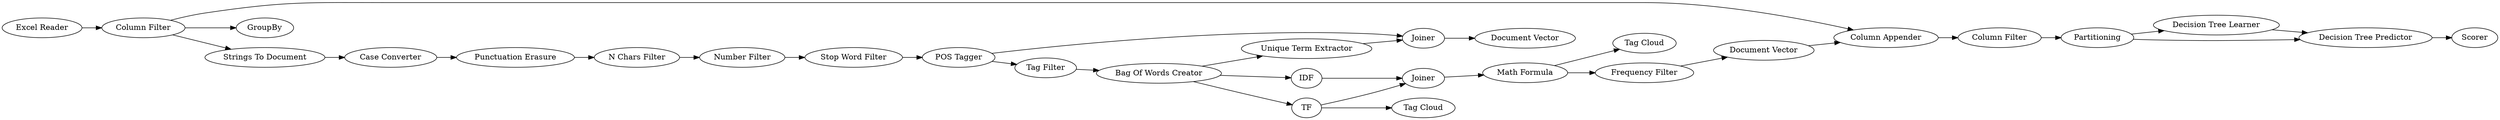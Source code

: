 digraph {
	"7576692045185493853_46" [label="POS Tagger"]
	"7576692045185493853_51" [label="Unique Term Extractor"]
	"7576692045185493853_52" [label=Joiner]
	"7576692045185493853_11" [label="Tag Filter"]
	"7576692045185493853_26" [label="Document Vector"]
	"7576692045185493853_49" [label="Tag Cloud"]
	"7576692045185493853_29" [label=Partitioning]
	"7576692045185493853_32" [label=Scorer]
	"7576692045185493853_3" [label="Case Converter"]
	"7576692045185493853_4" [label="Punctuation Erasure"]
	"7576692045185493853_23" [label=Joiner]
	"7576692045185493853_43" [label="Excel Reader"]
	"7576692045185493853_24" [label="Math Formula"]
	"7576692045185493853_12" [label="Bag Of Words Creator"]
	"7576692045185493853_6" [label="Number Filter"]
	"7576692045185493853_5" [label="N Chars Filter"]
	"7576692045185493853_14" [label="Tag Cloud"]
	"7576692045185493853_27" [label="Column Appender"]
	"7576692045185493853_53" [label="Document Vector"]
	"7576692045185493853_30" [label="Decision Tree Learner"]
	"7576692045185493853_31" [label="Decision Tree Predictor"]
	"7576692045185493853_45" [label=GroupBy]
	"7576692045185493853_2" [label="Strings To Document"]
	"7576692045185493853_22" [label=IDF]
	"7576692045185493853_44" [label="Column Filter"]
	"7576692045185493853_50" [label="Column Filter"]
	"7576692045185493853_13" [label=TF]
	"7576692045185493853_25" [label="Frequency Filter"]
	"7576692045185493853_7" [label="Stop Word Filter"]
	"7576692045185493853_43" -> "7576692045185493853_44"
	"7576692045185493853_22" -> "7576692045185493853_23"
	"7576692045185493853_44" -> "7576692045185493853_27"
	"7576692045185493853_12" -> "7576692045185493853_22"
	"7576692045185493853_5" -> "7576692045185493853_6"
	"7576692045185493853_25" -> "7576692045185493853_26"
	"7576692045185493853_6" -> "7576692045185493853_7"
	"7576692045185493853_24" -> "7576692045185493853_49"
	"7576692045185493853_12" -> "7576692045185493853_51"
	"7576692045185493853_12" -> "7576692045185493853_13"
	"7576692045185493853_29" -> "7576692045185493853_31"
	"7576692045185493853_2" -> "7576692045185493853_3"
	"7576692045185493853_7" -> "7576692045185493853_46"
	"7576692045185493853_13" -> "7576692045185493853_14"
	"7576692045185493853_26" -> "7576692045185493853_27"
	"7576692045185493853_51" -> "7576692045185493853_52"
	"7576692045185493853_44" -> "7576692045185493853_2"
	"7576692045185493853_46" -> "7576692045185493853_11"
	"7576692045185493853_52" -> "7576692045185493853_53"
	"7576692045185493853_23" -> "7576692045185493853_24"
	"7576692045185493853_3" -> "7576692045185493853_4"
	"7576692045185493853_31" -> "7576692045185493853_32"
	"7576692045185493853_4" -> "7576692045185493853_5"
	"7576692045185493853_24" -> "7576692045185493853_25"
	"7576692045185493853_44" -> "7576692045185493853_45"
	"7576692045185493853_29" -> "7576692045185493853_30"
	"7576692045185493853_46" -> "7576692045185493853_52"
	"7576692045185493853_11" -> "7576692045185493853_12"
	"7576692045185493853_50" -> "7576692045185493853_29"
	"7576692045185493853_30" -> "7576692045185493853_31"
	"7576692045185493853_13" -> "7576692045185493853_23"
	"7576692045185493853_27" -> "7576692045185493853_50"
	rankdir=LR
}
